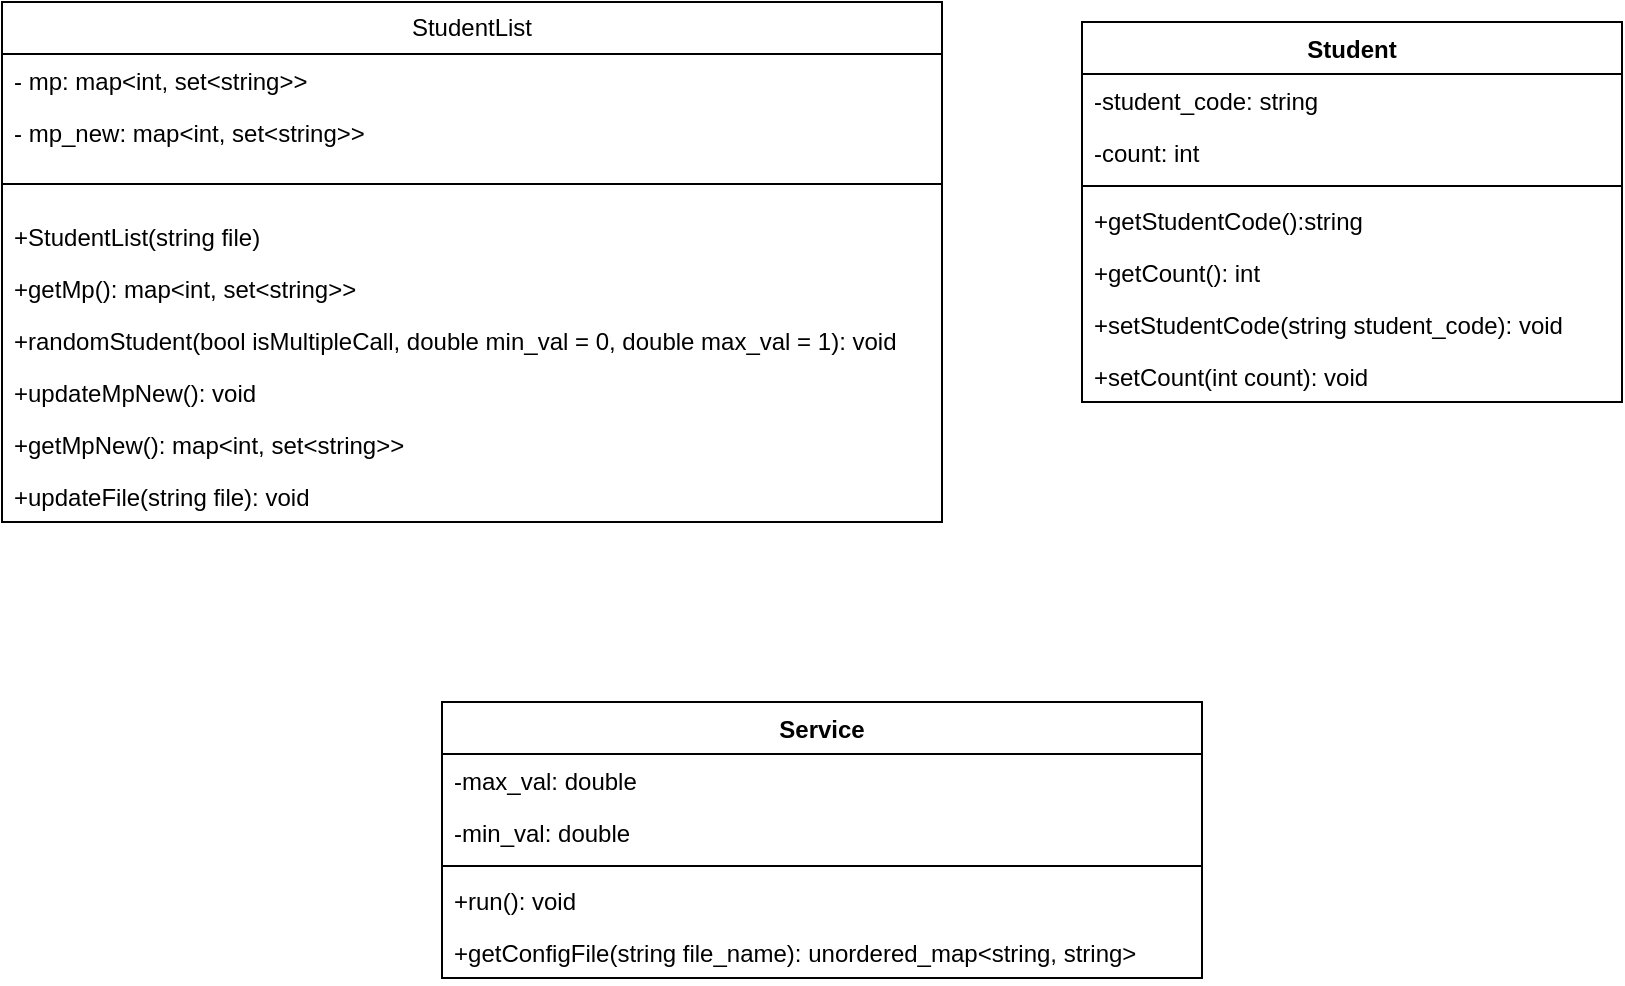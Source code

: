 <mxfile version="24.2.5" type="device">
  <diagram name="Page-1" id="HdjKNQ7X8UF0mUV0c-sW">
    <mxGraphModel dx="976" dy="570" grid="1" gridSize="10" guides="1" tooltips="1" connect="1" arrows="1" fold="1" page="1" pageScale="1" pageWidth="850" pageHeight="1100" math="0" shadow="0">
      <root>
        <mxCell id="0" />
        <mxCell id="1" parent="0" />
        <mxCell id="Iv4qHlBYuWNFvWZPwFVc-1" value="Service" style="swimlane;fontStyle=1;align=center;verticalAlign=top;childLayout=stackLayout;horizontal=1;startSize=26;horizontalStack=0;resizeParent=1;resizeParentMax=0;resizeLast=0;collapsible=1;marginBottom=0;whiteSpace=wrap;html=1;" vertex="1" parent="1">
          <mxGeometry x="240" y="440" width="380" height="138" as="geometry" />
        </mxCell>
        <mxCell id="Iv4qHlBYuWNFvWZPwFVc-2" value="-max_val: double" style="text;strokeColor=none;fillColor=none;align=left;verticalAlign=top;spacingLeft=4;spacingRight=4;overflow=hidden;rotatable=0;points=[[0,0.5],[1,0.5]];portConstraint=eastwest;whiteSpace=wrap;html=1;" vertex="1" parent="Iv4qHlBYuWNFvWZPwFVc-1">
          <mxGeometry y="26" width="380" height="26" as="geometry" />
        </mxCell>
        <mxCell id="Iv4qHlBYuWNFvWZPwFVc-5" value="-min_val: double" style="text;strokeColor=none;fillColor=none;align=left;verticalAlign=top;spacingLeft=4;spacingRight=4;overflow=hidden;rotatable=0;points=[[0,0.5],[1,0.5]];portConstraint=eastwest;whiteSpace=wrap;html=1;" vertex="1" parent="Iv4qHlBYuWNFvWZPwFVc-1">
          <mxGeometry y="52" width="380" height="26" as="geometry" />
        </mxCell>
        <mxCell id="Iv4qHlBYuWNFvWZPwFVc-3" value="" style="line;strokeWidth=1;fillColor=none;align=left;verticalAlign=middle;spacingTop=-1;spacingLeft=3;spacingRight=3;rotatable=0;labelPosition=right;points=[];portConstraint=eastwest;strokeColor=inherit;" vertex="1" parent="Iv4qHlBYuWNFvWZPwFVc-1">
          <mxGeometry y="78" width="380" height="8" as="geometry" />
        </mxCell>
        <mxCell id="Iv4qHlBYuWNFvWZPwFVc-4" value="+run(): void" style="text;strokeColor=none;fillColor=none;align=left;verticalAlign=top;spacingLeft=4;spacingRight=4;overflow=hidden;rotatable=0;points=[[0,0.5],[1,0.5]];portConstraint=eastwest;whiteSpace=wrap;html=1;" vertex="1" parent="Iv4qHlBYuWNFvWZPwFVc-1">
          <mxGeometry y="86" width="380" height="26" as="geometry" />
        </mxCell>
        <mxCell id="Iv4qHlBYuWNFvWZPwFVc-6" value="+&lt;span style=&quot;background-color: initial;&quot;&gt;getConfigFile(string file_name):&amp;nbsp;&lt;/span&gt;unordered_map&amp;lt;string, string&amp;gt;&amp;nbsp;&lt;div&gt;&lt;span style=&quot;white-space: pre; white-space: normal;&quot;&gt;&#x9;&lt;/span&gt;&lt;/div&gt;" style="text;strokeColor=none;fillColor=none;align=left;verticalAlign=top;spacingLeft=4;spacingRight=4;overflow=hidden;rotatable=0;points=[[0,0.5],[1,0.5]];portConstraint=eastwest;whiteSpace=wrap;html=1;" vertex="1" parent="Iv4qHlBYuWNFvWZPwFVc-1">
          <mxGeometry y="112" width="380" height="26" as="geometry" />
        </mxCell>
        <mxCell id="Iv4qHlBYuWNFvWZPwFVc-7" value="StudentList" style="swimlane;fontStyle=0;childLayout=stackLayout;horizontal=1;startSize=26;fillColor=none;horizontalStack=0;resizeParent=1;resizeParentMax=0;resizeLast=0;collapsible=1;marginBottom=0;whiteSpace=wrap;html=1;" vertex="1" parent="1">
          <mxGeometry x="20" y="90" width="470" height="260" as="geometry" />
        </mxCell>
        <mxCell id="Iv4qHlBYuWNFvWZPwFVc-8" value="- mp: map&amp;lt;int, set&amp;lt;string&amp;gt;&amp;gt;" style="text;strokeColor=none;fillColor=none;align=left;verticalAlign=top;spacingLeft=4;spacingRight=4;overflow=hidden;rotatable=0;points=[[0,0.5],[1,0.5]];portConstraint=eastwest;whiteSpace=wrap;html=1;" vertex="1" parent="Iv4qHlBYuWNFvWZPwFVc-7">
          <mxGeometry y="26" width="470" height="26" as="geometry" />
        </mxCell>
        <mxCell id="Iv4qHlBYuWNFvWZPwFVc-10" value="- mp_new: map&amp;lt;int, set&amp;lt;string&amp;gt;&amp;gt;" style="text;strokeColor=none;fillColor=none;align=left;verticalAlign=top;spacingLeft=4;spacingRight=4;overflow=hidden;rotatable=0;points=[[0,0.5],[1,0.5]];portConstraint=eastwest;whiteSpace=wrap;html=1;" vertex="1" parent="Iv4qHlBYuWNFvWZPwFVc-7">
          <mxGeometry y="52" width="470" height="26" as="geometry" />
        </mxCell>
        <mxCell id="Iv4qHlBYuWNFvWZPwFVc-12" style="strokeColor=inherit;fillColor=none;align=left;verticalAlign=middle;spacingLeft=3;spacingRight=3;overflow=hidden;rotatable=0;portConstraint=eastwest;whiteSpace=wrap;html=1;shape=line;strokeWidth=1;labelBackgroundColor=default;spacingTop=-1;labelPosition=right;points=[];" vertex="1" parent="Iv4qHlBYuWNFvWZPwFVc-7">
          <mxGeometry y="78" width="470" height="26" as="geometry" />
        </mxCell>
        <mxCell id="Iv4qHlBYuWNFvWZPwFVc-11" value="+StudentList(string file)" style="text;strokeColor=none;fillColor=none;align=left;verticalAlign=top;spacingLeft=4;spacingRight=4;overflow=hidden;rotatable=0;points=[[0,0.5],[1,0.5]];portConstraint=eastwest;whiteSpace=wrap;html=1;" vertex="1" parent="Iv4qHlBYuWNFvWZPwFVc-7">
          <mxGeometry y="104" width="470" height="26" as="geometry" />
        </mxCell>
        <mxCell id="Iv4qHlBYuWNFvWZPwFVc-15" value="+getMp(): map&amp;lt;int, set&amp;lt;string&amp;gt;&amp;gt;" style="text;strokeColor=none;fillColor=none;align=left;verticalAlign=top;spacingLeft=4;spacingRight=4;overflow=hidden;rotatable=0;points=[[0,0.5],[1,0.5]];portConstraint=eastwest;whiteSpace=wrap;html=1;" vertex="1" parent="Iv4qHlBYuWNFvWZPwFVc-7">
          <mxGeometry y="130" width="470" height="26" as="geometry" />
        </mxCell>
        <mxCell id="Iv4qHlBYuWNFvWZPwFVc-14" value="&lt;div&gt;+randomStudent(bool isMultipleCall, double min_val = 0, double max_val = 1): void&lt;/div&gt;" style="text;strokeColor=none;fillColor=none;align=left;verticalAlign=top;spacingLeft=4;spacingRight=4;overflow=hidden;rotatable=0;points=[[0,0.5],[1,0.5]];portConstraint=eastwest;whiteSpace=wrap;html=1;" vertex="1" parent="Iv4qHlBYuWNFvWZPwFVc-7">
          <mxGeometry y="156" width="470" height="26" as="geometry" />
        </mxCell>
        <mxCell id="Iv4qHlBYuWNFvWZPwFVc-13" value="+updateMpNew(): void" style="text;strokeColor=none;fillColor=none;align=left;verticalAlign=top;spacingLeft=4;spacingRight=4;overflow=hidden;rotatable=0;points=[[0,0.5],[1,0.5]];portConstraint=eastwest;whiteSpace=wrap;html=1;" vertex="1" parent="Iv4qHlBYuWNFvWZPwFVc-7">
          <mxGeometry y="182" width="470" height="26" as="geometry" />
        </mxCell>
        <mxCell id="Iv4qHlBYuWNFvWZPwFVc-19" value="+getMpNew(): map&amp;lt;int, set&amp;lt;string&amp;gt;&amp;gt;&amp;nbsp;" style="text;strokeColor=none;fillColor=none;align=left;verticalAlign=top;spacingLeft=4;spacingRight=4;overflow=hidden;rotatable=0;points=[[0,0.5],[1,0.5]];portConstraint=eastwest;whiteSpace=wrap;html=1;" vertex="1" parent="Iv4qHlBYuWNFvWZPwFVc-7">
          <mxGeometry y="208" width="470" height="26" as="geometry" />
        </mxCell>
        <mxCell id="Iv4qHlBYuWNFvWZPwFVc-18" value="+updateFile(string file): void" style="text;strokeColor=none;fillColor=none;align=left;verticalAlign=top;spacingLeft=4;spacingRight=4;overflow=hidden;rotatable=0;points=[[0,0.5],[1,0.5]];portConstraint=eastwest;whiteSpace=wrap;html=1;" vertex="1" parent="Iv4qHlBYuWNFvWZPwFVc-7">
          <mxGeometry y="234" width="470" height="26" as="geometry" />
        </mxCell>
        <mxCell id="Iv4qHlBYuWNFvWZPwFVc-20" value="Student" style="swimlane;fontStyle=1;align=center;verticalAlign=top;childLayout=stackLayout;horizontal=1;startSize=26;horizontalStack=0;resizeParent=1;resizeParentMax=0;resizeLast=0;collapsible=1;marginBottom=0;whiteSpace=wrap;html=1;" vertex="1" parent="1">
          <mxGeometry x="560" y="100" width="270" height="190" as="geometry" />
        </mxCell>
        <mxCell id="Iv4qHlBYuWNFvWZPwFVc-21" value="-student_code: string" style="text;strokeColor=none;fillColor=none;align=left;verticalAlign=top;spacingLeft=4;spacingRight=4;overflow=hidden;rotatable=0;points=[[0,0.5],[1,0.5]];portConstraint=eastwest;whiteSpace=wrap;html=1;" vertex="1" parent="Iv4qHlBYuWNFvWZPwFVc-20">
          <mxGeometry y="26" width="270" height="26" as="geometry" />
        </mxCell>
        <mxCell id="Iv4qHlBYuWNFvWZPwFVc-24" value="-count: int" style="text;strokeColor=none;fillColor=none;align=left;verticalAlign=top;spacingLeft=4;spacingRight=4;overflow=hidden;rotatable=0;points=[[0,0.5],[1,0.5]];portConstraint=eastwest;whiteSpace=wrap;html=1;" vertex="1" parent="Iv4qHlBYuWNFvWZPwFVc-20">
          <mxGeometry y="52" width="270" height="26" as="geometry" />
        </mxCell>
        <mxCell id="Iv4qHlBYuWNFvWZPwFVc-22" value="" style="line;strokeWidth=1;fillColor=none;align=left;verticalAlign=middle;spacingTop=-1;spacingLeft=3;spacingRight=3;rotatable=0;labelPosition=right;points=[];portConstraint=eastwest;strokeColor=inherit;" vertex="1" parent="Iv4qHlBYuWNFvWZPwFVc-20">
          <mxGeometry y="78" width="270" height="8" as="geometry" />
        </mxCell>
        <mxCell id="Iv4qHlBYuWNFvWZPwFVc-23" value="+getStudentCode():string" style="text;strokeColor=none;fillColor=none;align=left;verticalAlign=top;spacingLeft=4;spacingRight=4;overflow=hidden;rotatable=0;points=[[0,0.5],[1,0.5]];portConstraint=eastwest;whiteSpace=wrap;html=1;" vertex="1" parent="Iv4qHlBYuWNFvWZPwFVc-20">
          <mxGeometry y="86" width="270" height="26" as="geometry" />
        </mxCell>
        <mxCell id="Iv4qHlBYuWNFvWZPwFVc-27" value="+getCount(): int" style="text;strokeColor=none;fillColor=none;align=left;verticalAlign=top;spacingLeft=4;spacingRight=4;overflow=hidden;rotatable=0;points=[[0,0.5],[1,0.5]];portConstraint=eastwest;whiteSpace=wrap;html=1;" vertex="1" parent="Iv4qHlBYuWNFvWZPwFVc-20">
          <mxGeometry y="112" width="270" height="26" as="geometry" />
        </mxCell>
        <mxCell id="Iv4qHlBYuWNFvWZPwFVc-26" value="+setStudentCode(string student_code): void" style="text;strokeColor=none;fillColor=none;align=left;verticalAlign=top;spacingLeft=4;spacingRight=4;overflow=hidden;rotatable=0;points=[[0,0.5],[1,0.5]];portConstraint=eastwest;whiteSpace=wrap;html=1;" vertex="1" parent="Iv4qHlBYuWNFvWZPwFVc-20">
          <mxGeometry y="138" width="270" height="26" as="geometry" />
        </mxCell>
        <mxCell id="Iv4qHlBYuWNFvWZPwFVc-25" value="+setCount(int count): void" style="text;strokeColor=none;fillColor=none;align=left;verticalAlign=top;spacingLeft=4;spacingRight=4;overflow=hidden;rotatable=0;points=[[0,0.5],[1,0.5]];portConstraint=eastwest;whiteSpace=wrap;html=1;" vertex="1" parent="Iv4qHlBYuWNFvWZPwFVc-20">
          <mxGeometry y="164" width="270" height="26" as="geometry" />
        </mxCell>
      </root>
    </mxGraphModel>
  </diagram>
</mxfile>
